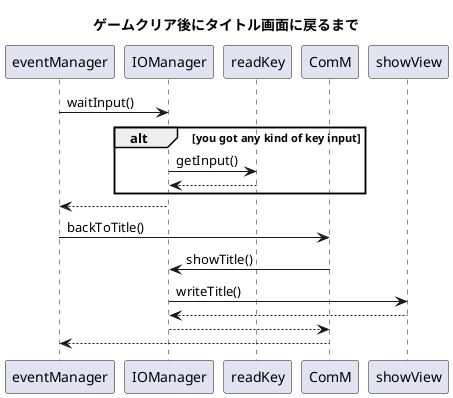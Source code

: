 @@startuml

title ゲームクリア後にタイトル画面に戻るまで

eventManager -> IOManager : waitInput()
    alt you got any kind of key input
        IOManager -> readKey : getInput()
        readKey --> IOManager
    end
IOManager --> eventManager

eventManager -> ComM : backToTitle()
    ComM -> IOManager : showTitle()
        IOManager -> showView : writeTitle()
        showView --> IOManager
    IOManager --> ComM
ComM --> eventManager

@@enduml